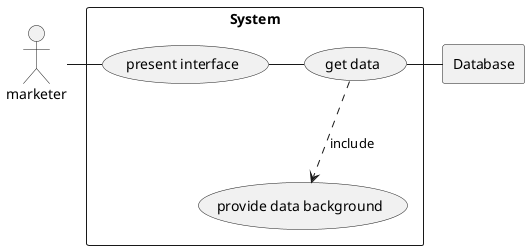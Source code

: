 @startuml

actor A as "marketer"

rectangle Database

rectangle System {
usecase UC3 as "present interface"
usecase UC1 as "get data"
usecase UC2 as "provide data background"

A - UC3
UC1 - Database
UC1 ..> UC2 : include
UC3 - UC1
}

@enduml
